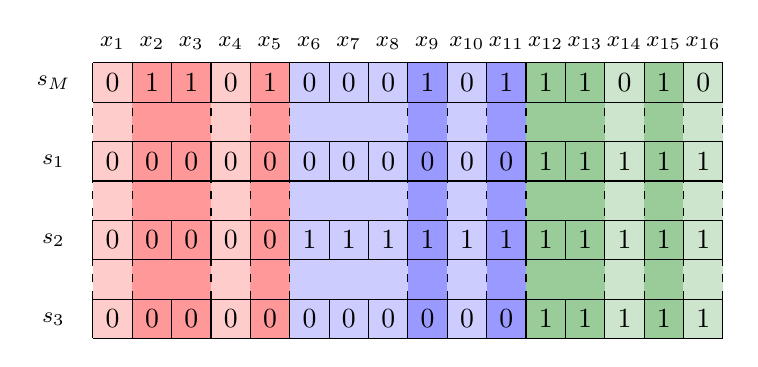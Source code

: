 % ----- PSO VELOCITY DIAGRAM -----
\begin{tikzpicture}[scale=0.25]

\foreach \x/\y in {0/2,6/8}{
	\fill[Red!20] (\x,0) rectangle (\y,14);	
}

\foreach \x/\y in {2/6,8/10}{
	\fill[Red!40] (\x,0) rectangle (\y,14);	
}

\foreach \x/\y in {10/16,18/20}{
	\fill[blue!20] (\x,0) rectangle (\y,14);	
}

\foreach \x/\y in {16/18,20/22}{
	\fill[blue!40] (\x,0) rectangle (\y,14);	
}

\foreach \x/\y in {26/28,30/32}{
	\fill[Green!20] (\x,0) rectangle (\y,14);	
}

\foreach \x/\y in {22/26,28/30}{
	\fill[Green!40] (\x,0) rectangle (\y,14);	
}

\foreach \x in {0,2,6,8,10,16,18,20,22,26,28,30,32}{
	\draw[dashed] (\x,2) -- (\x,12);
}

\draw[step=2cm,thin] (0,0) grid (32,2);
\draw[step=2cm,thin] (0,4) grid (32,6);
\draw[step=2cm,thin] (0,8) grid (32,10);
\draw[step=2cm,thin] (0,12) grid (32,14);

\node at (-2,13) {\footnotesize $s_M$};
% \node at (34,13) {\color{white}\footnotesize $\S{S}_M$};

\node at (-2,9) {\footnotesize $s_1$};
\node at (-2,5) {\footnotesize $s_2$};
\node at (-2,1) {\footnotesize $s_3$};

\foreach \x [count=\v] in {1,3,...,31}{
  \node at (\x,15) {\footnotesize $x_{\v}$};
}

\foreach \x/\v in {1/0,3/1,5/1,7/0,9/1,11/0,13/0,15/0,17/1,19/0,21/1,23/1,25/1,27/0,29/1,31/0}{
  \node at (\x,13) {$\v$};
}

\foreach \x/\v in {1/0,3/0,5/0,7/0,9/0,11/0,13/0,15/0,17/0,19/0,21/0,23/1,25/1,27/1,29/1,31/1}{
  \node at (\x,9) {$\v$};
}

\foreach \x/\v in {1/0,3/0,5/0,7/0,9/0,11/1,13/1,15/1,17/1,19/1,21/1,23/1,25/1,27/1,29/1,31/1}{
  \node at (\x,5) {$\v$};
}

\foreach \x/\v in {1/0,3/0,5/0,7/0,9/0,11/0,13/0,15/0,17/0,19/0,21/0,23/1,25/1,27/1,29/1,31/1}{
  \node at (\x,1) {$\v$};
}

\end{tikzpicture}